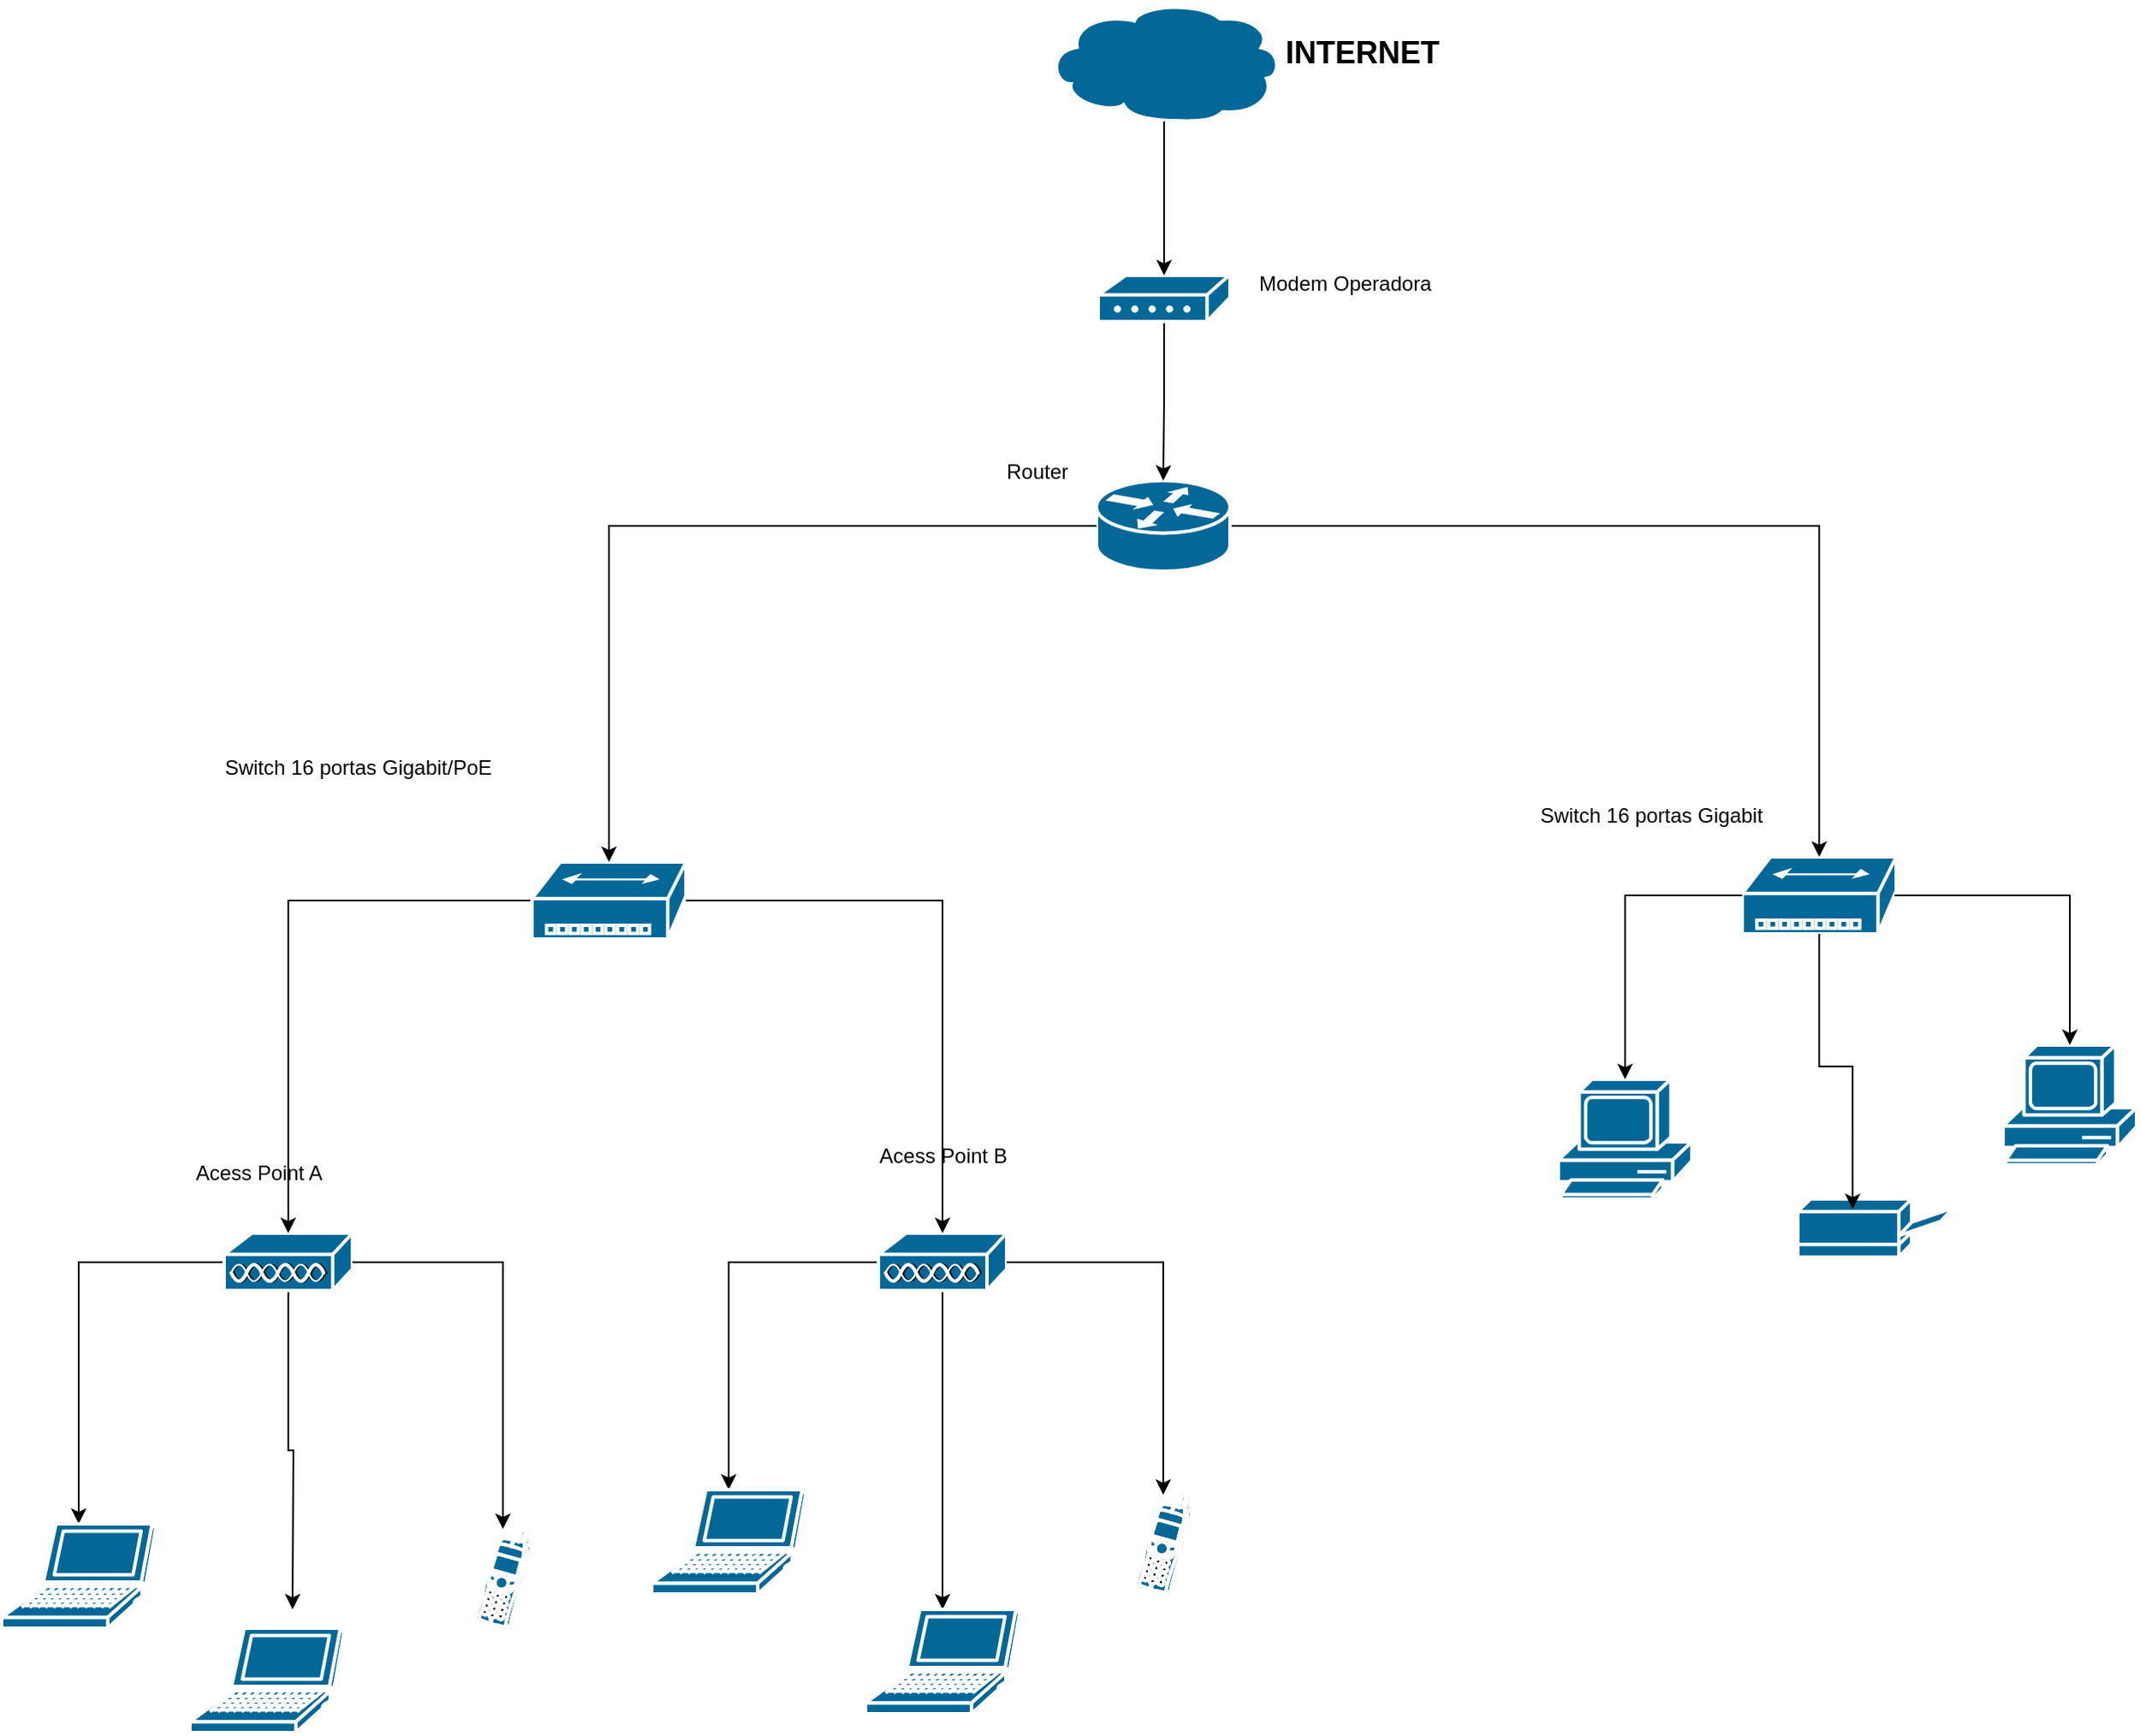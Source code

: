 <mxfile version="24.5.4" type="github">
  <diagram name="Página-1" id="KN-7Ntw3eemW49qnZTDz">
    <mxGraphModel dx="1941" dy="592" grid="1" gridSize="10" guides="1" tooltips="1" connect="1" arrows="1" fold="1" page="1" pageScale="1" pageWidth="827" pageHeight="1169" math="0" shadow="0">
      <root>
        <mxCell id="0" />
        <mxCell id="1" parent="0" />
        <mxCell id="tpDxhP_KRYRFs_A_IT78-38" style="edgeStyle=orthogonalEdgeStyle;rounded=0;orthogonalLoop=1;jettySize=auto;html=1;exitX=0;exitY=0.5;exitDx=0;exitDy=0;exitPerimeter=0;" edge="1" parent="1" source="tpDxhP_KRYRFs_A_IT78-10" target="tpDxhP_KRYRFs_A_IT78-35">
          <mxGeometry relative="1" as="geometry" />
        </mxCell>
        <mxCell id="tpDxhP_KRYRFs_A_IT78-39" style="edgeStyle=orthogonalEdgeStyle;rounded=0;orthogonalLoop=1;jettySize=auto;html=1;exitX=0.5;exitY=0.985;exitDx=0;exitDy=0;exitPerimeter=0;" edge="1" parent="1" source="tpDxhP_KRYRFs_A_IT78-10">
          <mxGeometry relative="1" as="geometry">
            <mxPoint x="-380" y="950" as="targetPoint" />
          </mxGeometry>
        </mxCell>
        <mxCell id="tpDxhP_KRYRFs_A_IT78-10" value="" style="shape=mxgraph.cisco.misc.access_point;sketch=0;html=1;pointerEvents=1;dashed=0;fillColor=#036897;strokeColor=#ffffff;strokeWidth=2;verticalLabelPosition=bottom;verticalAlign=top;align=center;outlineConnect=0;" vertex="1" parent="1">
          <mxGeometry x="-420" y="730" width="75" height="34" as="geometry" />
        </mxCell>
        <mxCell id="tpDxhP_KRYRFs_A_IT78-44" style="edgeStyle=orthogonalEdgeStyle;rounded=0;orthogonalLoop=1;jettySize=auto;html=1;exitX=0;exitY=0.5;exitDx=0;exitDy=0;exitPerimeter=0;" edge="1" parent="1" source="tpDxhP_KRYRFs_A_IT78-11" target="tpDxhP_KRYRFs_A_IT78-43">
          <mxGeometry relative="1" as="geometry" />
        </mxCell>
        <mxCell id="tpDxhP_KRYRFs_A_IT78-45" style="edgeStyle=orthogonalEdgeStyle;rounded=0;orthogonalLoop=1;jettySize=auto;html=1;exitX=0.5;exitY=0.985;exitDx=0;exitDy=0;exitPerimeter=0;" edge="1" parent="1" source="tpDxhP_KRYRFs_A_IT78-11" target="tpDxhP_KRYRFs_A_IT78-42">
          <mxGeometry relative="1" as="geometry" />
        </mxCell>
        <mxCell id="tpDxhP_KRYRFs_A_IT78-11" value="" style="shape=mxgraph.cisco.misc.access_point;sketch=0;html=1;pointerEvents=1;dashed=0;fillColor=#036897;strokeColor=#ffffff;strokeWidth=2;verticalLabelPosition=bottom;verticalAlign=top;align=center;outlineConnect=0;" vertex="1" parent="1">
          <mxGeometry x="-37.5" y="730" width="75" height="34" as="geometry" />
        </mxCell>
        <mxCell id="tpDxhP_KRYRFs_A_IT78-18" style="edgeStyle=orthogonalEdgeStyle;rounded=0;orthogonalLoop=1;jettySize=auto;html=1;exitX=0;exitY=0.5;exitDx=0;exitDy=0;exitPerimeter=0;" edge="1" parent="1" source="tpDxhP_KRYRFs_A_IT78-12" target="tpDxhP_KRYRFs_A_IT78-10">
          <mxGeometry relative="1" as="geometry" />
        </mxCell>
        <mxCell id="tpDxhP_KRYRFs_A_IT78-20" style="edgeStyle=orthogonalEdgeStyle;rounded=0;orthogonalLoop=1;jettySize=auto;html=1;exitX=0.99;exitY=0.5;exitDx=0;exitDy=0;exitPerimeter=0;" edge="1" parent="1" source="tpDxhP_KRYRFs_A_IT78-12" target="tpDxhP_KRYRFs_A_IT78-11">
          <mxGeometry relative="1" as="geometry" />
        </mxCell>
        <mxCell id="tpDxhP_KRYRFs_A_IT78-12" value="" style="shape=mxgraph.cisco.hubs_and_gateways.small_hub;sketch=0;html=1;pointerEvents=1;dashed=0;fillColor=#036897;strokeColor=#ffffff;strokeWidth=2;verticalLabelPosition=bottom;verticalAlign=top;align=center;outlineConnect=0;" vertex="1" parent="1">
          <mxGeometry x="-240" y="513" width="90" height="45" as="geometry" />
        </mxCell>
        <mxCell id="tpDxhP_KRYRFs_A_IT78-13" value="" style="shape=mxgraph.cisco.hubs_and_gateways.small_hub;sketch=0;html=1;pointerEvents=1;dashed=0;fillColor=#036897;strokeColor=#ffffff;strokeWidth=2;verticalLabelPosition=bottom;verticalAlign=top;align=center;outlineConnect=0;" vertex="1" parent="1">
          <mxGeometry x="467.5" y="510" width="90" height="45" as="geometry" />
        </mxCell>
        <mxCell id="tpDxhP_KRYRFs_A_IT78-22" style="edgeStyle=orthogonalEdgeStyle;rounded=0;orthogonalLoop=1;jettySize=auto;html=1;exitX=1;exitY=0.5;exitDx=0;exitDy=0;exitPerimeter=0;" edge="1" parent="1" source="tpDxhP_KRYRFs_A_IT78-21" target="tpDxhP_KRYRFs_A_IT78-13">
          <mxGeometry relative="1" as="geometry">
            <mxPoint x="520" y="410" as="targetPoint" />
          </mxGeometry>
        </mxCell>
        <mxCell id="tpDxhP_KRYRFs_A_IT78-21" value="" style="shape=mxgraph.cisco.routers.router;sketch=0;html=1;pointerEvents=1;dashed=0;fillColor=#036897;strokeColor=#ffffff;strokeWidth=2;verticalLabelPosition=bottom;verticalAlign=top;align=center;outlineConnect=0;" vertex="1" parent="1">
          <mxGeometry x="90" y="290" width="78" height="53" as="geometry" />
        </mxCell>
        <mxCell id="tpDxhP_KRYRFs_A_IT78-23" style="edgeStyle=orthogonalEdgeStyle;rounded=0;orthogonalLoop=1;jettySize=auto;html=1;exitX=0;exitY=0.5;exitDx=0;exitDy=0;exitPerimeter=0;entryX=0.5;entryY=0;entryDx=0;entryDy=0;entryPerimeter=0;" edge="1" parent="1" source="tpDxhP_KRYRFs_A_IT78-21" target="tpDxhP_KRYRFs_A_IT78-12">
          <mxGeometry relative="1" as="geometry" />
        </mxCell>
        <mxCell id="tpDxhP_KRYRFs_A_IT78-27" style="edgeStyle=orthogonalEdgeStyle;rounded=0;orthogonalLoop=1;jettySize=auto;html=1;" edge="1" parent="1" source="tpDxhP_KRYRFs_A_IT78-25" target="tpDxhP_KRYRFs_A_IT78-21">
          <mxGeometry relative="1" as="geometry" />
        </mxCell>
        <mxCell id="tpDxhP_KRYRFs_A_IT78-25" value="" style="shape=mxgraph.cisco.modems_and_phones.modem;sketch=0;html=1;pointerEvents=1;dashed=0;fillColor=#036897;strokeColor=#ffffff;strokeWidth=2;verticalLabelPosition=bottom;verticalAlign=top;align=center;outlineConnect=0;" vertex="1" parent="1">
          <mxGeometry x="91" y="170" width="77" height="27" as="geometry" />
        </mxCell>
        <mxCell id="tpDxhP_KRYRFs_A_IT78-28" value="&lt;h2&gt;INTERNET&lt;/h2&gt;" style="text;html=1;align=center;verticalAlign=middle;resizable=0;points=[];autosize=1;strokeColor=none;fillColor=none;" vertex="1" parent="1">
          <mxGeometry x="190" y="10" width="110" height="60" as="geometry" />
        </mxCell>
        <mxCell id="tpDxhP_KRYRFs_A_IT78-29" value="Modem Operadora" style="text;html=1;align=center;verticalAlign=middle;resizable=0;points=[];autosize=1;strokeColor=none;fillColor=none;" vertex="1" parent="1">
          <mxGeometry x="174.5" y="160" width="120" height="30" as="geometry" />
        </mxCell>
        <mxCell id="tpDxhP_KRYRFs_A_IT78-30" value="Router" style="text;html=1;align=center;verticalAlign=middle;resizable=0;points=[];autosize=1;strokeColor=none;fillColor=none;" vertex="1" parent="1">
          <mxGeometry x="25" y="270" width="60" height="30" as="geometry" />
        </mxCell>
        <mxCell id="tpDxhP_KRYRFs_A_IT78-31" value="Switch 16 portas Gigabit&lt;div&gt;&lt;br&gt;&lt;/div&gt;" style="text;html=1;align=center;verticalAlign=middle;resizable=0;points=[];autosize=1;strokeColor=none;fillColor=none;" vertex="1" parent="1">
          <mxGeometry x="339" y="473" width="150" height="40" as="geometry" />
        </mxCell>
        <mxCell id="tpDxhP_KRYRFs_A_IT78-32" value="Switch 16 portas Gigabit/PoE" style="text;html=1;align=center;verticalAlign=middle;resizable=0;points=[];autosize=1;strokeColor=none;fillColor=none;" vertex="1" parent="1">
          <mxGeometry x="-432.5" y="443" width="180" height="30" as="geometry" />
        </mxCell>
        <mxCell id="tpDxhP_KRYRFs_A_IT78-33" value="Acess Point A" style="text;html=1;align=center;verticalAlign=middle;resizable=0;points=[];autosize=1;strokeColor=none;fillColor=none;" vertex="1" parent="1">
          <mxGeometry x="-450" y="680" width="100" height="30" as="geometry" />
        </mxCell>
        <mxCell id="tpDxhP_KRYRFs_A_IT78-34" value="Acess Point B" style="text;html=1;align=center;verticalAlign=middle;resizable=0;points=[];autosize=1;strokeColor=none;fillColor=none;" vertex="1" parent="1">
          <mxGeometry x="-50" y="670" width="100" height="30" as="geometry" />
        </mxCell>
        <mxCell id="tpDxhP_KRYRFs_A_IT78-35" value="" style="shape=mxgraph.cisco.computers_and_peripherals.laptop;sketch=0;html=1;pointerEvents=1;dashed=0;fillColor=#036897;strokeColor=#ffffff;strokeWidth=2;verticalLabelPosition=bottom;verticalAlign=top;align=center;outlineConnect=0;" vertex="1" parent="1">
          <mxGeometry x="-550" y="900" width="90" height="61" as="geometry" />
        </mxCell>
        <mxCell id="tpDxhP_KRYRFs_A_IT78-36" value="" style="shape=mxgraph.cisco.computers_and_peripherals.laptop;sketch=0;html=1;pointerEvents=1;dashed=0;fillColor=#036897;strokeColor=#ffffff;strokeWidth=2;verticalLabelPosition=bottom;verticalAlign=top;align=center;outlineConnect=0;" vertex="1" parent="1">
          <mxGeometry x="-440" y="961" width="90" height="61" as="geometry" />
        </mxCell>
        <mxCell id="tpDxhP_KRYRFs_A_IT78-37" value="" style="shape=mxgraph.cisco.modems_and_phones.cell_phone;sketch=0;html=1;pointerEvents=1;dashed=0;fillColor=#036897;strokeColor=#ffffff;strokeWidth=2;verticalLabelPosition=bottom;verticalAlign=top;align=center;outlineConnect=0;" vertex="1" parent="1">
          <mxGeometry x="-274" y="903" width="34" height="58" as="geometry" />
        </mxCell>
        <mxCell id="tpDxhP_KRYRFs_A_IT78-40" style="edgeStyle=orthogonalEdgeStyle;rounded=0;orthogonalLoop=1;jettySize=auto;html=1;exitX=1;exitY=0.5;exitDx=0;exitDy=0;exitPerimeter=0;entryX=0.5;entryY=0;entryDx=0;entryDy=0;entryPerimeter=0;" edge="1" parent="1" source="tpDxhP_KRYRFs_A_IT78-10" target="tpDxhP_KRYRFs_A_IT78-37">
          <mxGeometry relative="1" as="geometry" />
        </mxCell>
        <mxCell id="tpDxhP_KRYRFs_A_IT78-41" value="" style="shape=mxgraph.cisco.modems_and_phones.cell_phone;sketch=0;html=1;pointerEvents=1;dashed=0;fillColor=#036897;strokeColor=#ffffff;strokeWidth=2;verticalLabelPosition=bottom;verticalAlign=top;align=center;outlineConnect=0;" vertex="1" parent="1">
          <mxGeometry x="112" y="883" width="34" height="58" as="geometry" />
        </mxCell>
        <mxCell id="tpDxhP_KRYRFs_A_IT78-42" value="" style="shape=mxgraph.cisco.computers_and_peripherals.laptop;sketch=0;html=1;pointerEvents=1;dashed=0;fillColor=#036897;strokeColor=#ffffff;strokeWidth=2;verticalLabelPosition=bottom;verticalAlign=top;align=center;outlineConnect=0;" vertex="1" parent="1">
          <mxGeometry x="-45" y="950" width="90" height="61" as="geometry" />
        </mxCell>
        <mxCell id="tpDxhP_KRYRFs_A_IT78-43" value="" style="shape=mxgraph.cisco.computers_and_peripherals.laptop;sketch=0;html=1;pointerEvents=1;dashed=0;fillColor=#036897;strokeColor=#ffffff;strokeWidth=2;verticalLabelPosition=bottom;verticalAlign=top;align=center;outlineConnect=0;" vertex="1" parent="1">
          <mxGeometry x="-170" y="880" width="90" height="61" as="geometry" />
        </mxCell>
        <mxCell id="tpDxhP_KRYRFs_A_IT78-46" style="edgeStyle=orthogonalEdgeStyle;rounded=0;orthogonalLoop=1;jettySize=auto;html=1;exitX=1;exitY=0.5;exitDx=0;exitDy=0;exitPerimeter=0;entryX=0.5;entryY=0;entryDx=0;entryDy=0;entryPerimeter=0;" edge="1" parent="1" source="tpDxhP_KRYRFs_A_IT78-11" target="tpDxhP_KRYRFs_A_IT78-41">
          <mxGeometry relative="1" as="geometry" />
        </mxCell>
        <mxCell id="tpDxhP_KRYRFs_A_IT78-47" value="" style="shape=mxgraph.cisco.computers_and_peripherals.pc;sketch=0;html=1;pointerEvents=1;dashed=0;fillColor=#036897;strokeColor=#ffffff;strokeWidth=2;verticalLabelPosition=bottom;verticalAlign=top;align=center;outlineConnect=0;" vertex="1" parent="1">
          <mxGeometry x="360" y="640" width="78" height="70" as="geometry" />
        </mxCell>
        <mxCell id="tpDxhP_KRYRFs_A_IT78-49" value="" style="shape=mxgraph.cisco.storage.cloud;sketch=0;html=1;pointerEvents=1;dashed=0;fillColor=#036897;strokeColor=#ffffff;strokeWidth=2;verticalLabelPosition=bottom;verticalAlign=top;align=center;outlineConnect=0;" vertex="1" parent="1">
          <mxGeometry x="61" y="10" width="137" height="70" as="geometry" />
        </mxCell>
        <mxCell id="tpDxhP_KRYRFs_A_IT78-50" style="edgeStyle=orthogonalEdgeStyle;rounded=0;orthogonalLoop=1;jettySize=auto;html=1;entryX=0.5;entryY=0;entryDx=0;entryDy=0;entryPerimeter=0;" edge="1" parent="1" source="tpDxhP_KRYRFs_A_IT78-49" target="tpDxhP_KRYRFs_A_IT78-25">
          <mxGeometry relative="1" as="geometry" />
        </mxCell>
        <mxCell id="tpDxhP_KRYRFs_A_IT78-51" style="edgeStyle=orthogonalEdgeStyle;rounded=0;orthogonalLoop=1;jettySize=auto;html=1;entryX=0.5;entryY=0;entryDx=0;entryDy=0;entryPerimeter=0;" edge="1" parent="1" source="tpDxhP_KRYRFs_A_IT78-13" target="tpDxhP_KRYRFs_A_IT78-47">
          <mxGeometry relative="1" as="geometry" />
        </mxCell>
        <mxCell id="tpDxhP_KRYRFs_A_IT78-48" value="" style="shape=mxgraph.cisco.computers_and_peripherals.printer;sketch=0;html=1;pointerEvents=1;dashed=0;fillColor=#036897;strokeColor=#ffffff;strokeWidth=2;verticalLabelPosition=bottom;verticalAlign=top;align=center;outlineConnect=0;" vertex="1" parent="1">
          <mxGeometry x="500" y="710" width="91" height="34" as="geometry" />
        </mxCell>
        <mxCell id="tpDxhP_KRYRFs_A_IT78-55" value="" style="shape=mxgraph.cisco.computers_and_peripherals.pc;sketch=0;html=1;pointerEvents=1;dashed=0;fillColor=#036897;strokeColor=#ffffff;strokeWidth=2;verticalLabelPosition=bottom;verticalAlign=top;align=center;outlineConnect=0;" vertex="1" parent="1">
          <mxGeometry x="620" y="620" width="78" height="70" as="geometry" />
        </mxCell>
        <mxCell id="tpDxhP_KRYRFs_A_IT78-56" style="edgeStyle=orthogonalEdgeStyle;rounded=0;orthogonalLoop=1;jettySize=auto;html=1;exitX=0.99;exitY=0.5;exitDx=0;exitDy=0;exitPerimeter=0;entryX=0.5;entryY=0;entryDx=0;entryDy=0;entryPerimeter=0;" edge="1" parent="1" source="tpDxhP_KRYRFs_A_IT78-13" target="tpDxhP_KRYRFs_A_IT78-55">
          <mxGeometry relative="1" as="geometry" />
        </mxCell>
        <mxCell id="tpDxhP_KRYRFs_A_IT78-57" style="edgeStyle=orthogonalEdgeStyle;rounded=0;orthogonalLoop=1;jettySize=auto;html=1;entryX=0.352;entryY=0.176;entryDx=0;entryDy=0;entryPerimeter=0;" edge="1" parent="1" source="tpDxhP_KRYRFs_A_IT78-13" target="tpDxhP_KRYRFs_A_IT78-48">
          <mxGeometry relative="1" as="geometry" />
        </mxCell>
      </root>
    </mxGraphModel>
  </diagram>
</mxfile>

